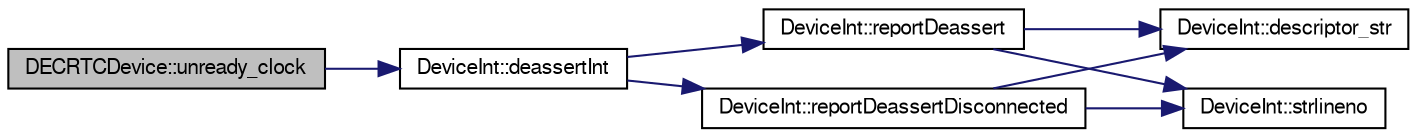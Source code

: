 digraph G
{
  edge [fontname="FreeSans",fontsize="10",labelfontname="FreeSans",labelfontsize="10"];
  node [fontname="FreeSans",fontsize="10",shape=record];
  rankdir=LR;
  Node1 [label="DECRTCDevice::unready_clock",height=0.2,width=0.4,color="black", fillcolor="grey75", style="filled" fontcolor="black"];
  Node1 -> Node2 [color="midnightblue",fontsize="10",style="solid"];
  Node2 [label="DeviceInt::deassertInt",height=0.2,width=0.4,color="black", fillcolor="white", style="filled",URL="$classDeviceInt.html#ad7387f17b6dfa6acf90e857a7e33aa01"];
  Node2 -> Node3 [color="midnightblue",fontsize="10",style="solid"];
  Node3 [label="DeviceInt::reportDeassert",height=0.2,width=0.4,color="black", fillcolor="white", style="filled",URL="$classDeviceInt.html#a7498408689728cc760e6d380524556e6"];
  Node3 -> Node4 [color="midnightblue",fontsize="10",style="solid"];
  Node4 [label="DeviceInt::descriptor_str",height=0.2,width=0.4,color="black", fillcolor="white", style="filled",URL="$classDeviceInt.html#a8e93853ae77b6a63a140ed498d9fc8b8"];
  Node3 -> Node5 [color="midnightblue",fontsize="10",style="solid"];
  Node5 [label="DeviceInt::strlineno",height=0.2,width=0.4,color="black", fillcolor="white", style="filled",URL="$classDeviceInt.html#a7b51658efadb002993df8b4475ce29eb"];
  Node2 -> Node6 [color="midnightblue",fontsize="10",style="solid"];
  Node6 [label="DeviceInt::reportDeassertDisconnected",height=0.2,width=0.4,color="black", fillcolor="white", style="filled",URL="$classDeviceInt.html#a7137fd4caaf3ab2cb1e187991b156e32"];
  Node6 -> Node4 [color="midnightblue",fontsize="10",style="solid"];
  Node6 -> Node5 [color="midnightblue",fontsize="10",style="solid"];
}

